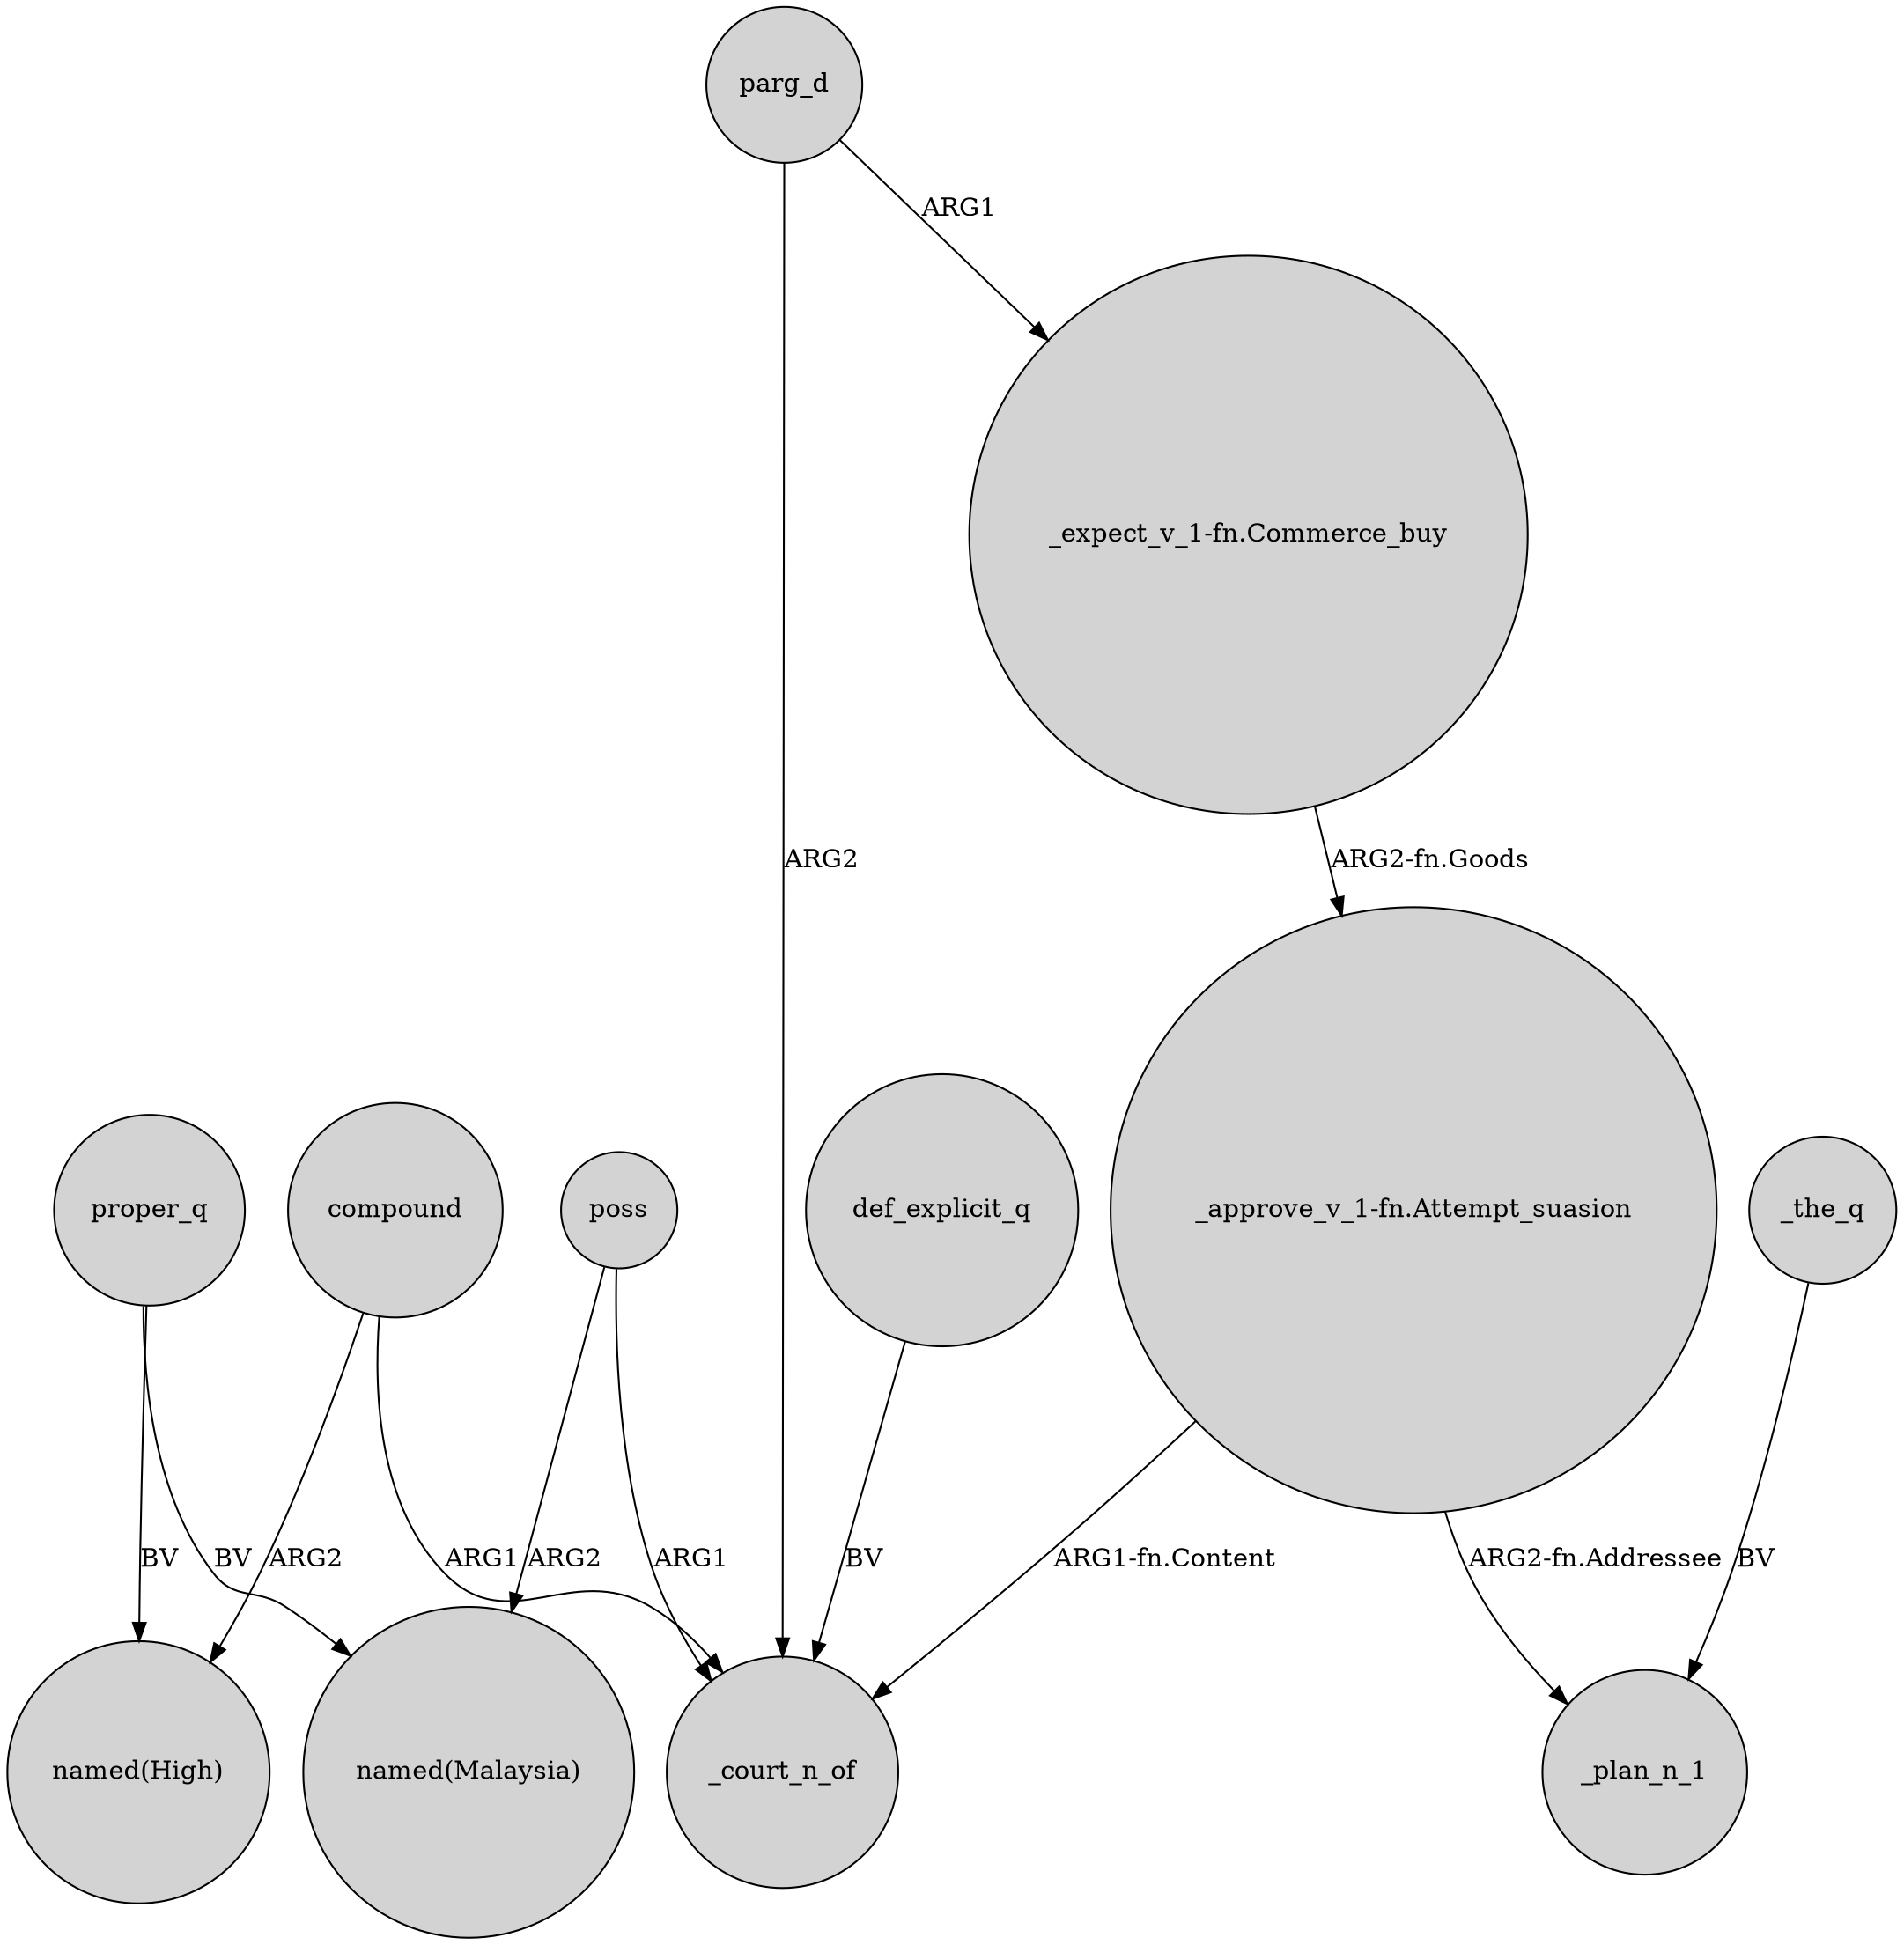 digraph {
	node [shape=circle style=filled]
	"_expect_v_1-fn.Commerce_buy" -> "_approve_v_1-fn.Attempt_suasion" [label="ARG2-fn.Goods"]
	"_approve_v_1-fn.Attempt_suasion" -> _court_n_of [label="ARG1-fn.Content"]
	"_approve_v_1-fn.Attempt_suasion" -> _plan_n_1 [label="ARG2-fn.Addressee"]
	compound -> "named(High)" [label=ARG2]
	compound -> _court_n_of [label=ARG1]
	_the_q -> _plan_n_1 [label=BV]
	poss -> _court_n_of [label=ARG1]
	poss -> "named(Malaysia)" [label=ARG2]
	parg_d -> "_expect_v_1-fn.Commerce_buy" [label=ARG1]
	proper_q -> "named(High)" [label=BV]
	proper_q -> "named(Malaysia)" [label=BV]
	def_explicit_q -> _court_n_of [label=BV]
	parg_d -> _court_n_of [label=ARG2]
}
